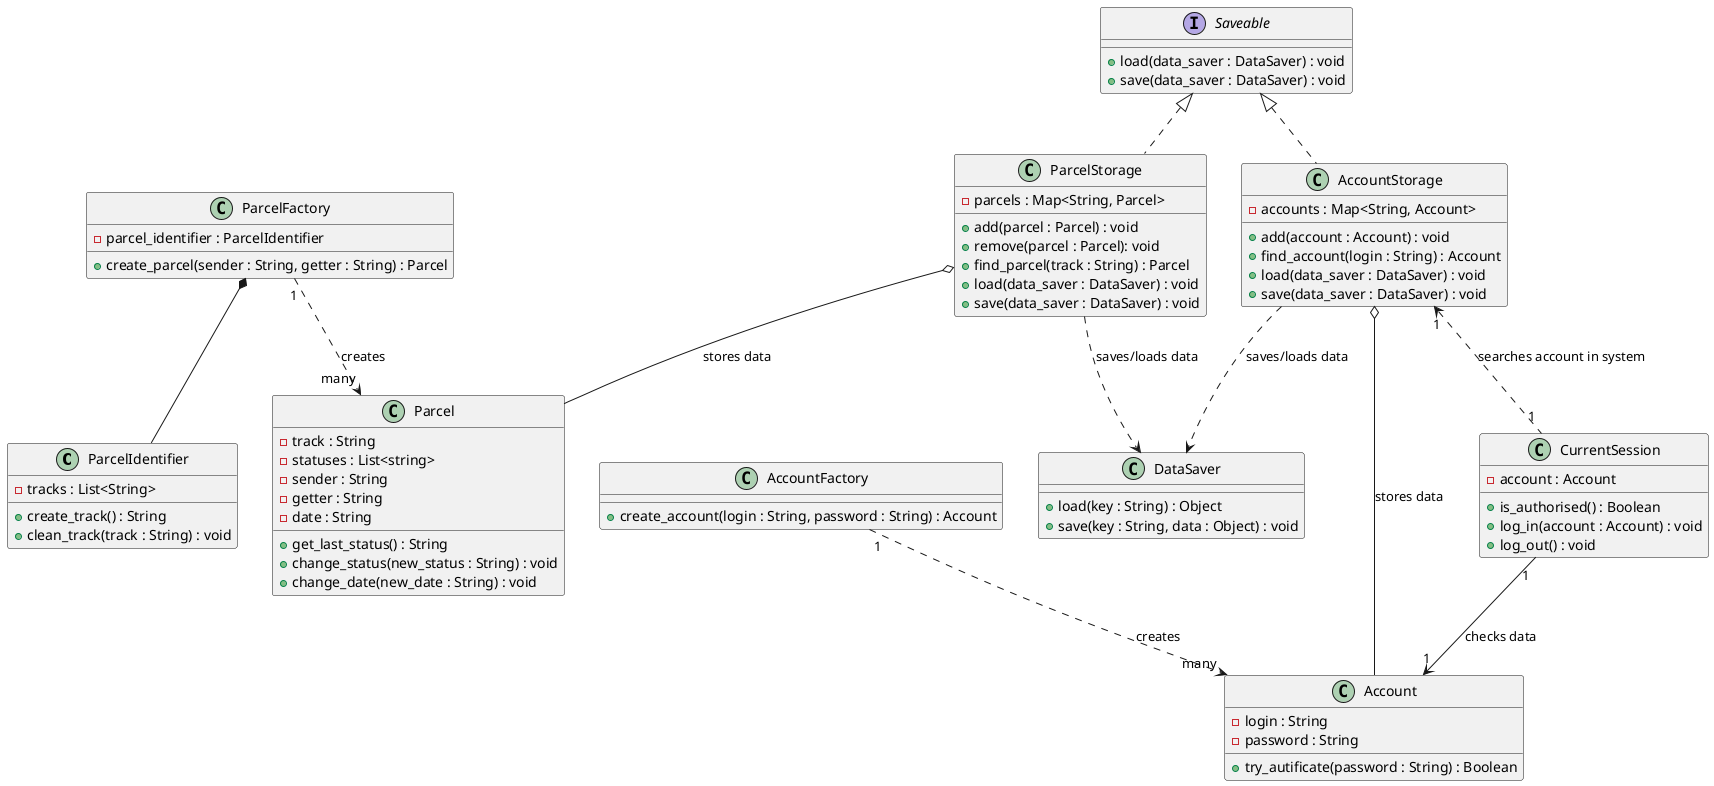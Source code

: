 @startuml model

class ParcelIdentifier {
    -tracks : List<String>
    +create_track() : String
    +clean_track(track : String) : void
}

interface Saveable {
    +load(data_saver : DataSaver) : void
    +save(data_saver : DataSaver) : void
}

class DataSaver {
    +load(key : String) : Object
    +save(key : String, data : Object) : void
}

class Parcel {
    -track : String
    -statuses : List<string>
    -sender : String
    -getter : String
    -date : String
    +get_last_status() : String
    +change_status(new_status : String) : void
    +change_date(new_date : String) : void
}

class ParcelFactory {
    -parcel_identifier : ParcelIdentifier
    +create_parcel(sender : String, getter : String) : Parcel
}

class ParcelStorage {
    -parcels : Map<String, Parcel>
    +add(parcel : Parcel) : void
    +remove(parcel : Parcel): void
    +find_parcel(track : String) : Parcel
    +load(data_saver : DataSaver) : void
    +save(data_saver : DataSaver) : void
}

Saveable <|.. ParcelStorage

class Account {
    -login : String
    -password : String
    +try_autificate(password : String) : Boolean
}

class AccountFactory {
    +create_account(login : String, password : String) : Account
}

class AccountStorage {
    -accounts : Map<String, Account>
    +add(account : Account) : void
    +find_account(login : String) : Account
    +load(data_saver : DataSaver) : void
    +save(data_saver : DataSaver) : void
}

Saveable <|.. AccountStorage

class CurrentSession {
    -account : Account
    +is_authorised() : Boolean
    +log_in(account : Account) : void
    +log_out() : void
}

ParcelFactory *-- ParcelIdentifier 
ParcelFactory "1" ..> "many" Parcel: creates
AccountFactory "1" ..> "many" Account: creates

ParcelStorage o-- Parcel: stores data
AccountStorage o-- Account: stores data

AccountStorage "1"<.."1" CurrentSession: searches account in system
CurrentSession "1" --> "1" Account: checks data

ParcelStorage ..> DataSaver: saves/loads data
AccountStorage ..> DataSaver: saves/loads data

@enduml
